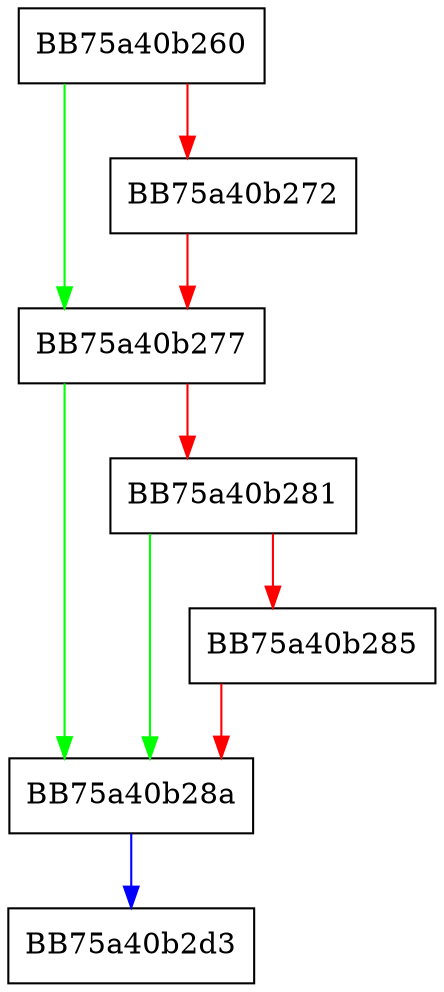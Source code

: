 digraph DynamicConfigFinalize {
  node [shape="box"];
  graph [splines=ortho];
  BB75a40b260 -> BB75a40b277 [color="green"];
  BB75a40b260 -> BB75a40b272 [color="red"];
  BB75a40b272 -> BB75a40b277 [color="red"];
  BB75a40b277 -> BB75a40b28a [color="green"];
  BB75a40b277 -> BB75a40b281 [color="red"];
  BB75a40b281 -> BB75a40b28a [color="green"];
  BB75a40b281 -> BB75a40b285 [color="red"];
  BB75a40b285 -> BB75a40b28a [color="red"];
  BB75a40b28a -> BB75a40b2d3 [color="blue"];
}